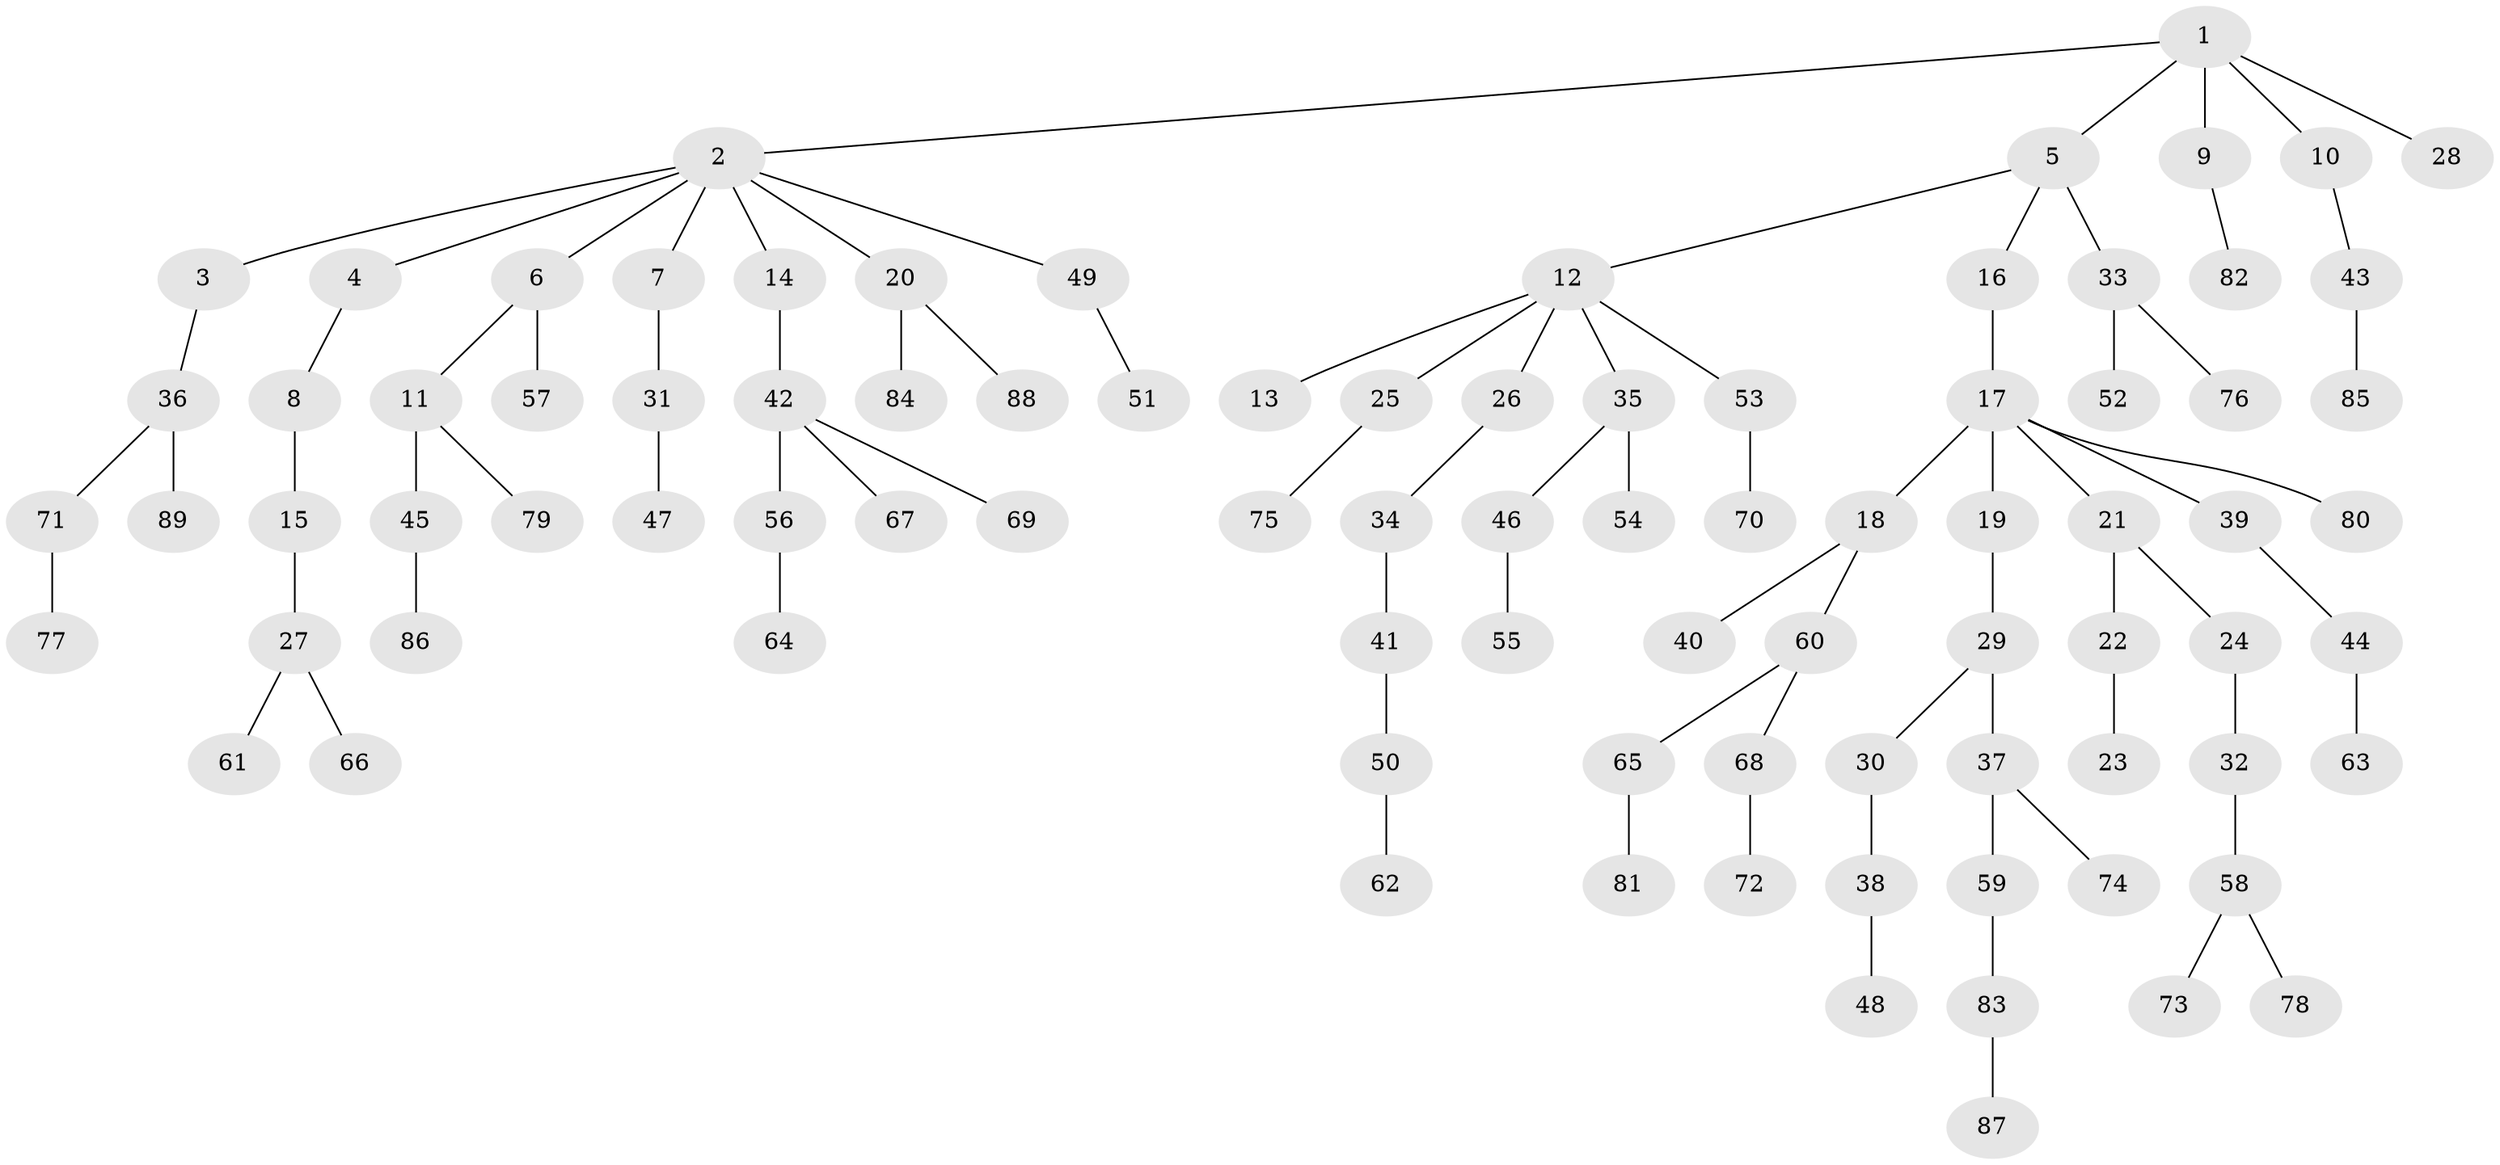 // Generated by graph-tools (version 1.1) at 2025/26/03/09/25 03:26:32]
// undirected, 89 vertices, 88 edges
graph export_dot {
graph [start="1"]
  node [color=gray90,style=filled];
  1;
  2;
  3;
  4;
  5;
  6;
  7;
  8;
  9;
  10;
  11;
  12;
  13;
  14;
  15;
  16;
  17;
  18;
  19;
  20;
  21;
  22;
  23;
  24;
  25;
  26;
  27;
  28;
  29;
  30;
  31;
  32;
  33;
  34;
  35;
  36;
  37;
  38;
  39;
  40;
  41;
  42;
  43;
  44;
  45;
  46;
  47;
  48;
  49;
  50;
  51;
  52;
  53;
  54;
  55;
  56;
  57;
  58;
  59;
  60;
  61;
  62;
  63;
  64;
  65;
  66;
  67;
  68;
  69;
  70;
  71;
  72;
  73;
  74;
  75;
  76;
  77;
  78;
  79;
  80;
  81;
  82;
  83;
  84;
  85;
  86;
  87;
  88;
  89;
  1 -- 2;
  1 -- 5;
  1 -- 9;
  1 -- 10;
  1 -- 28;
  2 -- 3;
  2 -- 4;
  2 -- 6;
  2 -- 7;
  2 -- 14;
  2 -- 20;
  2 -- 49;
  3 -- 36;
  4 -- 8;
  5 -- 12;
  5 -- 16;
  5 -- 33;
  6 -- 11;
  6 -- 57;
  7 -- 31;
  8 -- 15;
  9 -- 82;
  10 -- 43;
  11 -- 45;
  11 -- 79;
  12 -- 13;
  12 -- 25;
  12 -- 26;
  12 -- 35;
  12 -- 53;
  14 -- 42;
  15 -- 27;
  16 -- 17;
  17 -- 18;
  17 -- 19;
  17 -- 21;
  17 -- 39;
  17 -- 80;
  18 -- 40;
  18 -- 60;
  19 -- 29;
  20 -- 84;
  20 -- 88;
  21 -- 22;
  21 -- 24;
  22 -- 23;
  24 -- 32;
  25 -- 75;
  26 -- 34;
  27 -- 61;
  27 -- 66;
  29 -- 30;
  29 -- 37;
  30 -- 38;
  31 -- 47;
  32 -- 58;
  33 -- 52;
  33 -- 76;
  34 -- 41;
  35 -- 46;
  35 -- 54;
  36 -- 71;
  36 -- 89;
  37 -- 59;
  37 -- 74;
  38 -- 48;
  39 -- 44;
  41 -- 50;
  42 -- 56;
  42 -- 67;
  42 -- 69;
  43 -- 85;
  44 -- 63;
  45 -- 86;
  46 -- 55;
  49 -- 51;
  50 -- 62;
  53 -- 70;
  56 -- 64;
  58 -- 73;
  58 -- 78;
  59 -- 83;
  60 -- 65;
  60 -- 68;
  65 -- 81;
  68 -- 72;
  71 -- 77;
  83 -- 87;
}

